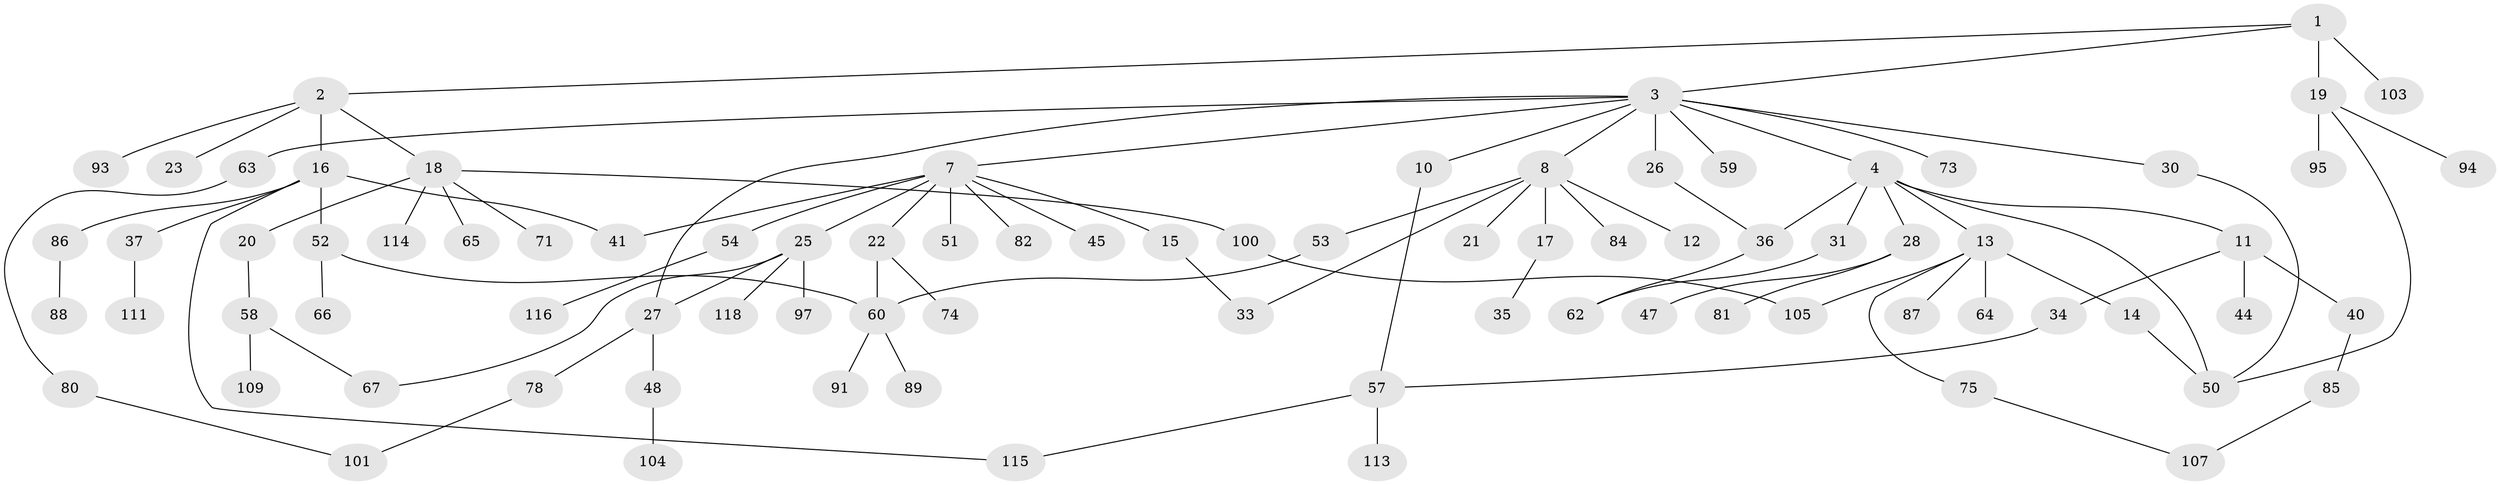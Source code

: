 // original degree distribution, {5: 0.0423728813559322, 6: 0.03389830508474576, 8: 0.00847457627118644, 7: 0.00847457627118644, 1: 0.3813559322033898, 10: 0.00847457627118644, 3: 0.1271186440677966, 2: 0.3305084745762712, 4: 0.059322033898305086}
// Generated by graph-tools (version 1.1) at 2025/41/03/06/25 10:41:29]
// undirected, 84 vertices, 99 edges
graph export_dot {
graph [start="1"]
  node [color=gray90,style=filled];
  1 [super="+42"];
  2 [super="+5"];
  3 [super="+6"];
  4;
  7 [super="+72"];
  8 [super="+9"];
  10;
  11 [super="+110"];
  12;
  13 [super="+68"];
  14;
  15 [super="+76"];
  16 [super="+24"];
  17 [super="+49"];
  18 [super="+55"];
  19 [super="+32"];
  20 [super="+92"];
  21;
  22 [super="+29"];
  23;
  25 [super="+38"];
  26;
  27;
  28 [super="+39"];
  30 [super="+79"];
  31 [super="+46"];
  33;
  34;
  35 [super="+106"];
  36 [super="+43"];
  37 [super="+69"];
  40 [super="+56"];
  41;
  44;
  45 [super="+112"];
  47;
  48 [super="+77"];
  50 [super="+108"];
  51 [super="+98"];
  52;
  53;
  54;
  57 [super="+99"];
  58 [super="+83"];
  59;
  60 [super="+61"];
  62;
  63 [super="+70"];
  64 [super="+90"];
  65;
  66;
  67;
  71;
  73;
  74;
  75;
  78;
  80;
  81 [super="+96"];
  82;
  84;
  85 [super="+102"];
  86;
  87;
  88;
  89;
  91;
  93;
  94;
  95;
  97;
  100 [super="+117"];
  101;
  103;
  104;
  105;
  107;
  109;
  111;
  113;
  114;
  115;
  116;
  118;
  1 -- 2;
  1 -- 3;
  1 -- 19 [weight=2];
  1 -- 103;
  2 -- 16;
  2 -- 18;
  2 -- 23;
  2 -- 93;
  3 -- 4;
  3 -- 7;
  3 -- 26;
  3 -- 27;
  3 -- 30;
  3 -- 63;
  3 -- 8;
  3 -- 73;
  3 -- 10;
  3 -- 59;
  4 -- 11;
  4 -- 13;
  4 -- 28;
  4 -- 31;
  4 -- 36;
  4 -- 50;
  7 -- 15;
  7 -- 22;
  7 -- 25;
  7 -- 45;
  7 -- 51;
  7 -- 54;
  7 -- 82;
  7 -- 41;
  8 -- 12;
  8 -- 21;
  8 -- 33;
  8 -- 53;
  8 -- 17;
  8 -- 84;
  10 -- 57;
  11 -- 34;
  11 -- 40;
  11 -- 44;
  13 -- 14;
  13 -- 64;
  13 -- 75;
  13 -- 105;
  13 -- 87;
  14 -- 50;
  15 -- 33;
  16 -- 41;
  16 -- 86;
  16 -- 115;
  16 -- 52;
  16 -- 37;
  17 -- 35;
  18 -- 20;
  18 -- 71;
  18 -- 65;
  18 -- 100;
  18 -- 114;
  19 -- 94;
  19 -- 50;
  19 -- 95;
  20 -- 58;
  22 -- 74;
  22 -- 60 [weight=2];
  25 -- 67;
  25 -- 97;
  25 -- 118;
  25 -- 27;
  26 -- 36;
  27 -- 48;
  27 -- 78;
  28 -- 81;
  28 -- 47;
  30 -- 50;
  31 -- 62;
  34 -- 57;
  36 -- 62;
  37 -- 111;
  40 -- 85;
  48 -- 104;
  52 -- 66;
  52 -- 60;
  53 -- 60;
  54 -- 116;
  57 -- 113;
  57 -- 115;
  58 -- 67;
  58 -- 109;
  60 -- 89;
  60 -- 91;
  63 -- 80;
  75 -- 107;
  78 -- 101;
  80 -- 101;
  85 -- 107;
  86 -- 88;
  100 -- 105;
}
